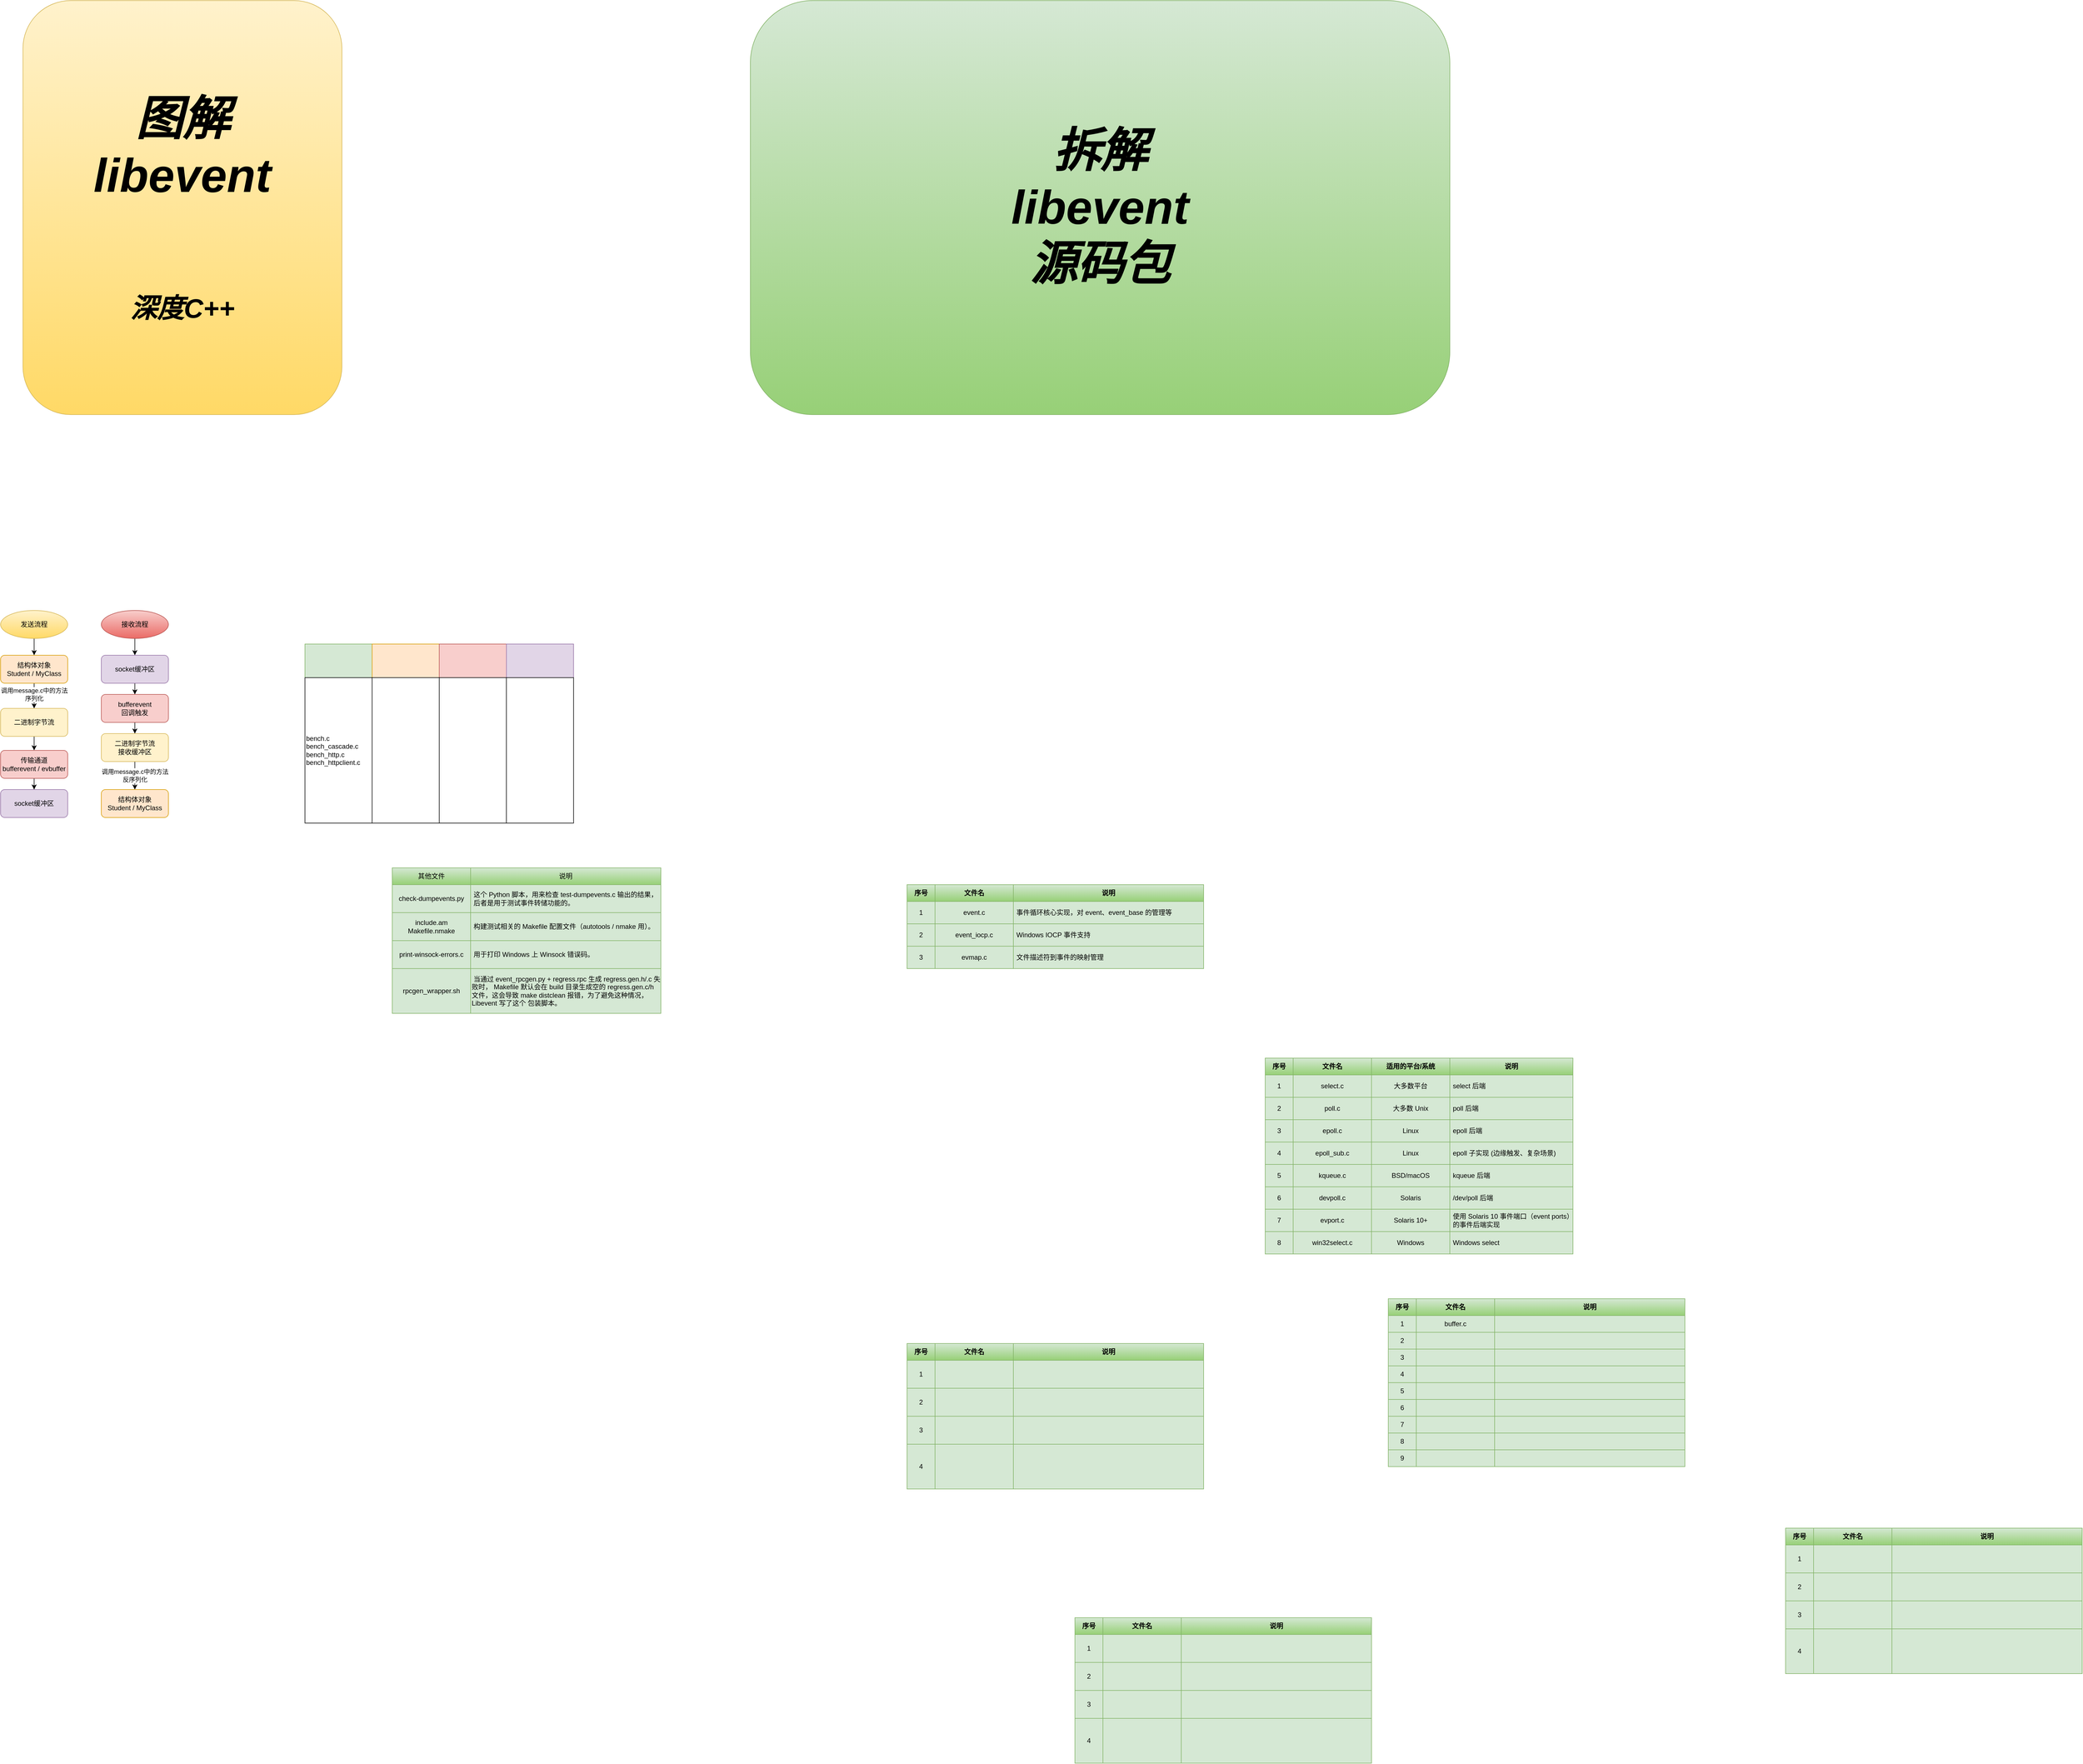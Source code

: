 <mxfile version="28.1.0">
  <diagram name="第 1 页" id="bHeD-zbfW_tD5q5CruoQ">
    <mxGraphModel dx="23" dy="1317" grid="1" gridSize="10" guides="1" tooltips="1" connect="1" arrows="1" fold="1" page="0" pageScale="1" pageWidth="827" pageHeight="1169" math="0" shadow="0">
      <root>
        <mxCell id="0" />
        <mxCell id="1" parent="0" />
        <mxCell id="lm4zTS06JlCJqqm8C1mE-1" value="" style="edgeStyle=orthogonalEdgeStyle;rounded=0;orthogonalLoop=1;jettySize=auto;html=1;entryX=0.5;entryY=0;entryDx=0;entryDy=0;" parent="1" source="lm4zTS06JlCJqqm8C1mE-3" target="lm4zTS06JlCJqqm8C1mE-5" edge="1">
          <mxGeometry relative="1" as="geometry" />
        </mxCell>
        <mxCell id="lm4zTS06JlCJqqm8C1mE-2" value="调用message.c中的方法&lt;div&gt;序列化&lt;/div&gt;" style="edgeLabel;html=1;align=center;verticalAlign=middle;resizable=0;points=[];" parent="lm4zTS06JlCJqqm8C1mE-1" vertex="1" connectable="0">
          <mxGeometry x="-0.242" relative="1" as="geometry">
            <mxPoint y="3" as="offset" />
          </mxGeometry>
        </mxCell>
        <mxCell id="lm4zTS06JlCJqqm8C1mE-3" value="结构体对象&lt;div&gt;Student / MyClass&lt;/div&gt;" style="rounded=1;whiteSpace=wrap;html=1;fillColor=#ffe6cc;strokeColor=#d79b00;" parent="1" vertex="1">
          <mxGeometry x="1110" y="410" width="120" height="50" as="geometry" />
        </mxCell>
        <mxCell id="lm4zTS06JlCJqqm8C1mE-4" value="" style="edgeStyle=orthogonalEdgeStyle;rounded=0;orthogonalLoop=1;jettySize=auto;html=1;entryX=0.5;entryY=0;entryDx=0;entryDy=0;" parent="1" source="lm4zTS06JlCJqqm8C1mE-5" target="lm4zTS06JlCJqqm8C1mE-7" edge="1">
          <mxGeometry relative="1" as="geometry" />
        </mxCell>
        <mxCell id="lm4zTS06JlCJqqm8C1mE-5" value="二进制字节流" style="rounded=1;whiteSpace=wrap;html=1;fillColor=#fff2cc;strokeColor=#d6b656;" parent="1" vertex="1">
          <mxGeometry x="1110" y="505" width="120" height="50" as="geometry" />
        </mxCell>
        <mxCell id="lm4zTS06JlCJqqm8C1mE-6" value="" style="edgeStyle=orthogonalEdgeStyle;rounded=0;orthogonalLoop=1;jettySize=auto;html=1;" parent="1" source="lm4zTS06JlCJqqm8C1mE-7" target="lm4zTS06JlCJqqm8C1mE-8" edge="1">
          <mxGeometry relative="1" as="geometry" />
        </mxCell>
        <mxCell id="lm4zTS06JlCJqqm8C1mE-7" value="传输通道&lt;div&gt;bufferevent / evbuffer&lt;/div&gt;" style="rounded=1;whiteSpace=wrap;html=1;fillColor=#f8cecc;strokeColor=#b85450;" parent="1" vertex="1">
          <mxGeometry x="1110" y="580" width="120" height="50" as="geometry" />
        </mxCell>
        <mxCell id="lm4zTS06JlCJqqm8C1mE-8" value="socket缓冲区" style="rounded=1;whiteSpace=wrap;html=1;fillColor=#e1d5e7;strokeColor=#9673a6;" parent="1" vertex="1">
          <mxGeometry x="1110" y="650" width="120" height="50" as="geometry" />
        </mxCell>
        <mxCell id="lm4zTS06JlCJqqm8C1mE-9" value="" style="edgeStyle=orthogonalEdgeStyle;rounded=0;orthogonalLoop=1;jettySize=auto;html=1;" parent="1" source="lm4zTS06JlCJqqm8C1mE-10" target="lm4zTS06JlCJqqm8C1mE-12" edge="1">
          <mxGeometry relative="1" as="geometry" />
        </mxCell>
        <mxCell id="lm4zTS06JlCJqqm8C1mE-10" value="socket缓冲区" style="rounded=1;whiteSpace=wrap;html=1;fillColor=#e1d5e7;strokeColor=#9673a6;" parent="1" vertex="1">
          <mxGeometry x="1290" y="410" width="120" height="50" as="geometry" />
        </mxCell>
        <mxCell id="lm4zTS06JlCJqqm8C1mE-11" value="" style="edgeStyle=orthogonalEdgeStyle;rounded=0;orthogonalLoop=1;jettySize=auto;html=1;" parent="1" source="lm4zTS06JlCJqqm8C1mE-12" target="lm4zTS06JlCJqqm8C1mE-14" edge="1">
          <mxGeometry relative="1" as="geometry" />
        </mxCell>
        <mxCell id="lm4zTS06JlCJqqm8C1mE-12" value="&lt;div&gt;bufferevent&lt;/div&gt;&lt;div&gt;回调触发&lt;/div&gt;" style="rounded=1;whiteSpace=wrap;html=1;fillColor=#f8cecc;strokeColor=#b85450;" parent="1" vertex="1">
          <mxGeometry x="1290" y="480" width="120" height="50" as="geometry" />
        </mxCell>
        <mxCell id="lm4zTS06JlCJqqm8C1mE-13" value="调用message.c中的方法&lt;div&gt;反&lt;span style=&quot;background-color: light-dark(#ffffff, var(--ge-dark-color, #121212)); color: light-dark(rgb(0, 0, 0), rgb(255, 255, 255));&quot;&gt;序列化&lt;/span&gt;&lt;/div&gt;" style="edgeStyle=orthogonalEdgeStyle;rounded=0;orthogonalLoop=1;jettySize=auto;html=1;exitX=0.5;exitY=1;exitDx=0;exitDy=0;entryX=0.5;entryY=0;entryDx=0;entryDy=0;" parent="1" source="lm4zTS06JlCJqqm8C1mE-14" target="lm4zTS06JlCJqqm8C1mE-15" edge="1">
          <mxGeometry relative="1" as="geometry">
            <mxPoint x="1350" y="649.0" as="sourcePoint" />
            <mxPoint x="1350" y="699" as="targetPoint" />
          </mxGeometry>
        </mxCell>
        <mxCell id="lm4zTS06JlCJqqm8C1mE-14" value="二进制字节流&lt;div&gt;接收缓冲区&lt;/div&gt;" style="rounded=1;whiteSpace=wrap;html=1;fillColor=#fff2cc;strokeColor=#d6b656;" parent="1" vertex="1">
          <mxGeometry x="1290" y="550" width="120" height="50" as="geometry" />
        </mxCell>
        <mxCell id="lm4zTS06JlCJqqm8C1mE-15" value="结构体对象&lt;div&gt;Student / MyClass&lt;/div&gt;" style="rounded=1;whiteSpace=wrap;html=1;fillColor=#ffe6cc;strokeColor=#d79b00;" parent="1" vertex="1">
          <mxGeometry x="1290" y="650" width="120" height="50" as="geometry" />
        </mxCell>
        <mxCell id="4ESzDmlQAR68TbJbTXDd-2" value="" style="rounded=0;whiteSpace=wrap;html=1;fillColor=#d5e8d4;strokeColor=#82b366;" parent="1" vertex="1">
          <mxGeometry x="1654" y="390" width="120" height="60" as="geometry" />
        </mxCell>
        <mxCell id="4ESzDmlQAR68TbJbTXDd-3" value="" style="rounded=0;whiteSpace=wrap;html=1;fillColor=#ffe6cc;strokeColor=#d79b00;" parent="1" vertex="1">
          <mxGeometry x="1774" y="390" width="120" height="60" as="geometry" />
        </mxCell>
        <mxCell id="4ESzDmlQAR68TbJbTXDd-4" value="" style="rounded=0;whiteSpace=wrap;html=1;fillColor=#f8cecc;strokeColor=#b85450;" parent="1" vertex="1">
          <mxGeometry x="1894" y="390" width="120" height="60" as="geometry" />
        </mxCell>
        <mxCell id="4ESzDmlQAR68TbJbTXDd-5" value="" style="rounded=0;whiteSpace=wrap;html=1;fillColor=#e1d5e7;strokeColor=#9673a6;" parent="1" vertex="1">
          <mxGeometry x="2014" y="390" width="120" height="60" as="geometry" />
        </mxCell>
        <mxCell id="4ESzDmlQAR68TbJbTXDd-6" value="&lt;div&gt;bench.c&lt;/div&gt;&lt;div&gt;bench_cascade.c&lt;/div&gt;&lt;div&gt;bench_http.c&lt;/div&gt;&lt;div&gt;bench_httpclient.c&lt;/div&gt;" style="rounded=0;whiteSpace=wrap;html=1;align=left;" parent="1" vertex="1">
          <mxGeometry x="1654" y="450" width="120" height="260" as="geometry" />
        </mxCell>
        <mxCell id="4ESzDmlQAR68TbJbTXDd-7" value="" style="rounded=0;whiteSpace=wrap;html=1;align=left;" parent="1" vertex="1">
          <mxGeometry x="1774" y="450" width="120" height="260" as="geometry" />
        </mxCell>
        <mxCell id="4ESzDmlQAR68TbJbTXDd-8" value="" style="rounded=0;whiteSpace=wrap;html=1;align=left;" parent="1" vertex="1">
          <mxGeometry x="1894" y="450" width="120" height="260" as="geometry" />
        </mxCell>
        <mxCell id="4ESzDmlQAR68TbJbTXDd-9" value="" style="rounded=0;whiteSpace=wrap;html=1;align=left;" parent="1" vertex="1">
          <mxGeometry x="2014" y="450" width="120" height="260" as="geometry" />
        </mxCell>
        <mxCell id="4ESzDmlQAR68TbJbTXDd-14" value="check-dumpevents.py" style="rounded=0;whiteSpace=wrap;html=1;fillColor=#d5e8d4;strokeColor=#82b366;" parent="1" vertex="1">
          <mxGeometry x="1810" y="820" width="140" height="50" as="geometry" />
        </mxCell>
        <mxCell id="4ESzDmlQAR68TbJbTXDd-16" value="&lt;div&gt;include.am&lt;/div&gt;&lt;div&gt;Makefile.nmake&lt;/div&gt;" style="rounded=0;whiteSpace=wrap;html=1;fillColor=#d5e8d4;strokeColor=#82b366;" parent="1" vertex="1">
          <mxGeometry x="1810" y="870" width="140" height="50" as="geometry" />
        </mxCell>
        <mxCell id="4ESzDmlQAR68TbJbTXDd-17" value="print-winsock-errors.c" style="rounded=0;whiteSpace=wrap;html=1;fillColor=#d5e8d4;strokeColor=#82b366;" parent="1" vertex="1">
          <mxGeometry x="1810" y="920" width="140" height="50" as="geometry" />
        </mxCell>
        <mxCell id="4ESzDmlQAR68TbJbTXDd-18" value="rpcgen_wrapper.sh" style="rounded=0;whiteSpace=wrap;html=1;fillColor=#d5e8d4;strokeColor=#82b366;" parent="1" vertex="1">
          <mxGeometry x="1810" y="970" width="140" height="80" as="geometry" />
        </mxCell>
        <mxCell id="4ESzDmlQAR68TbJbTXDd-19" value="&amp;nbsp;这个 Python 脚本，用来检查 test-dumpevents.c 输出的结果，&amp;nbsp; &amp;nbsp;后者是用于测试事件转储功能的。" style="rounded=0;whiteSpace=wrap;html=1;align=left;fillColor=#d5e8d4;strokeColor=#82b366;" parent="1" vertex="1">
          <mxGeometry x="1950" y="820" width="340" height="50" as="geometry" />
        </mxCell>
        <mxCell id="4ESzDmlQAR68TbJbTXDd-20" value="&amp;nbsp;构建测试相关的 Makefile 配置文件（autotools / nmake 用）。" style="rounded=0;whiteSpace=wrap;html=1;align=left;fillColor=#d5e8d4;strokeColor=#82b366;" parent="1" vertex="1">
          <mxGeometry x="1950" y="870" width="340" height="50" as="geometry" />
        </mxCell>
        <mxCell id="4ESzDmlQAR68TbJbTXDd-21" value="&amp;nbsp;用于打印 Windows 上 Winsock 错误码。" style="rounded=0;whiteSpace=wrap;html=1;align=left;fillColor=#d5e8d4;strokeColor=#82b366;" parent="1" vertex="1">
          <mxGeometry x="1950" y="920" width="340" height="50" as="geometry" />
        </mxCell>
        <mxCell id="4ESzDmlQAR68TbJbTXDd-22" value="&amp;nbsp;当通过 event_rpcgen.py +&amp;nbsp;regress.rpc 生成&amp;nbsp;regress.gen.h/.c 失败时， Makefile 默认会在 build 目录生成空的 regress.gen.c/h 文件，这会导致 make distclean 报错，为了避免这种情况，Libevent 写了这个 包装脚本。" style="rounded=0;whiteSpace=wrap;html=1;align=left;fillColor=#d5e8d4;strokeColor=#82b366;" parent="1" vertex="1">
          <mxGeometry x="1950" y="970" width="340" height="80" as="geometry" />
        </mxCell>
        <mxCell id="4ESzDmlQAR68TbJbTXDd-23" value="其他文件" style="rounded=0;whiteSpace=wrap;html=1;fillColor=#d5e8d4;strokeColor=#82b366;gradientColor=#97d077;" parent="1" vertex="1">
          <mxGeometry x="1810" y="790" width="140" height="30" as="geometry" />
        </mxCell>
        <mxCell id="4ESzDmlQAR68TbJbTXDd-24" value="说明" style="rounded=0;whiteSpace=wrap;html=1;fillColor=#d5e8d4;strokeColor=#82b366;align=center;gradientColor=#97d077;" parent="1" vertex="1">
          <mxGeometry x="1950" y="790" width="340" height="30" as="geometry" />
        </mxCell>
        <mxCell id="4ESzDmlQAR68TbJbTXDd-25" value="&lt;font style=&quot;font-size: 84px;&quot;&gt;&lt;b&gt;图解&lt;/b&gt;&lt;/font&gt;&lt;div&gt;&lt;font style=&quot;font-size: 84px;&quot;&gt;&lt;b&gt;libevent&lt;/b&gt;&lt;/font&gt;&lt;/div&gt;&lt;div&gt;&lt;font style=&quot;font-size: 84px;&quot;&gt;&lt;b&gt;&lt;br&gt;&lt;/b&gt;&lt;/font&gt;&lt;/div&gt;&lt;div&gt;&lt;b&gt;&lt;br&gt;&lt;/b&gt;&lt;/div&gt;&lt;div&gt;&lt;font&gt;&lt;b&gt;深度C++&lt;/b&gt;&lt;/font&gt;&lt;/div&gt;" style="rounded=1;whiteSpace=wrap;html=1;fillColor=#fff2cc;gradientColor=#ffd966;strokeColor=#d6b656;fontSize=48;fontStyle=2" parent="1" vertex="1">
          <mxGeometry x="1150" y="-760" width="570" height="740" as="geometry" />
        </mxCell>
        <mxCell id="4ESzDmlQAR68TbJbTXDd-26" value="&lt;span style=&quot;font-size: 84px;&quot;&gt;&lt;b&gt;拆解&lt;/b&gt;&lt;/span&gt;&lt;br&gt;&lt;div&gt;&lt;font style=&quot;font-size: 84px;&quot;&gt;&lt;b&gt;libevent&lt;/b&gt;&lt;/font&gt;&lt;/div&gt;&lt;div&gt;&lt;font style=&quot;font-size: 84px;&quot;&gt;&lt;b&gt;源码包&lt;/b&gt;&lt;/font&gt;&lt;/div&gt;" style="rounded=1;whiteSpace=wrap;html=1;fillColor=#d5e8d4;gradientColor=#97d077;strokeColor=#82b366;fontSize=48;fontStyle=2" parent="1" vertex="1">
          <mxGeometry x="2450" y="-760" width="1250" height="740" as="geometry" />
        </mxCell>
        <mxCell id="4ESzDmlQAR68TbJbTXDd-28" value="" style="edgeStyle=orthogonalEdgeStyle;rounded=0;orthogonalLoop=1;jettySize=auto;html=1;" parent="1" source="4ESzDmlQAR68TbJbTXDd-27" target="lm4zTS06JlCJqqm8C1mE-3" edge="1">
          <mxGeometry relative="1" as="geometry" />
        </mxCell>
        <mxCell id="4ESzDmlQAR68TbJbTXDd-27" value="发送流程" style="ellipse;whiteSpace=wrap;html=1;fillColor=#fff2cc;gradientColor=#ffd966;strokeColor=#d6b656;" parent="1" vertex="1">
          <mxGeometry x="1110" y="330" width="120" height="50" as="geometry" />
        </mxCell>
        <mxCell id="4ESzDmlQAR68TbJbTXDd-30" value="" style="edgeStyle=orthogonalEdgeStyle;rounded=0;orthogonalLoop=1;jettySize=auto;html=1;" parent="1" source="4ESzDmlQAR68TbJbTXDd-29" target="lm4zTS06JlCJqqm8C1mE-10" edge="1">
          <mxGeometry relative="1" as="geometry" />
        </mxCell>
        <mxCell id="4ESzDmlQAR68TbJbTXDd-29" value="接收流程" style="ellipse;whiteSpace=wrap;html=1;fillColor=#f8cecc;gradientColor=#ea6b66;strokeColor=#b85450;" parent="1" vertex="1">
          <mxGeometry x="1290" y="330" width="120" height="50" as="geometry" />
        </mxCell>
        <mxCell id="m3YWzzSOtX_iTLKpykOy-1" value="event.c" style="rounded=0;whiteSpace=wrap;html=1;fillColor=#d5e8d4;strokeColor=#82b366;" vertex="1" parent="1">
          <mxGeometry x="2780" y="850" width="140" height="40" as="geometry" />
        </mxCell>
        <mxCell id="m3YWzzSOtX_iTLKpykOy-2" value="event_iocp.c" style="rounded=0;whiteSpace=wrap;html=1;fillColor=#d5e8d4;strokeColor=#82b366;" vertex="1" parent="1">
          <mxGeometry x="2780" y="890" width="140" height="40" as="geometry" />
        </mxCell>
        <mxCell id="m3YWzzSOtX_iTLKpykOy-3" value="evmap.c" style="rounded=0;whiteSpace=wrap;html=1;fillColor=#d5e8d4;strokeColor=#82b366;" vertex="1" parent="1">
          <mxGeometry x="2780" y="930" width="140" height="40" as="geometry" />
        </mxCell>
        <mxCell id="m3YWzzSOtX_iTLKpykOy-5" value="&amp;nbsp;事件循环核心实现，对 event、event_base 的管理等" style="rounded=0;whiteSpace=wrap;html=1;align=left;fillColor=#d5e8d4;strokeColor=#82b366;" vertex="1" parent="1">
          <mxGeometry x="2920" y="850" width="340" height="40" as="geometry" />
        </mxCell>
        <mxCell id="m3YWzzSOtX_iTLKpykOy-6" value="&amp;nbsp;Windows IOCP 事件支持" style="rounded=0;whiteSpace=wrap;html=1;align=left;fillColor=#d5e8d4;strokeColor=#82b366;" vertex="1" parent="1">
          <mxGeometry x="2920" y="890" width="340" height="40" as="geometry" />
        </mxCell>
        <mxCell id="m3YWzzSOtX_iTLKpykOy-7" value="&amp;nbsp;文件描述符到事件的映射管理" style="rounded=0;whiteSpace=wrap;html=1;align=left;fillColor=#d5e8d4;strokeColor=#82b366;" vertex="1" parent="1">
          <mxGeometry x="2920" y="930" width="340" height="40" as="geometry" />
        </mxCell>
        <mxCell id="m3YWzzSOtX_iTLKpykOy-9" value="文件名" style="rounded=0;whiteSpace=wrap;html=1;fillColor=#d5e8d4;strokeColor=#82b366;gradientColor=#97d077;fontStyle=1" vertex="1" parent="1">
          <mxGeometry x="2780" y="820" width="140" height="30" as="geometry" />
        </mxCell>
        <mxCell id="m3YWzzSOtX_iTLKpykOy-10" value="说明" style="rounded=0;whiteSpace=wrap;html=1;fillColor=#d5e8d4;strokeColor=#82b366;align=center;gradientColor=#97d077;fontStyle=1" vertex="1" parent="1">
          <mxGeometry x="2920" y="820" width="340" height="30" as="geometry" />
        </mxCell>
        <mxCell id="m3YWzzSOtX_iTLKpykOy-11" value="1" style="rounded=0;whiteSpace=wrap;html=1;fillColor=#d5e8d4;strokeColor=#82b366;" vertex="1" parent="1">
          <mxGeometry x="2730" y="850" width="50" height="40" as="geometry" />
        </mxCell>
        <mxCell id="m3YWzzSOtX_iTLKpykOy-12" value="2" style="rounded=0;whiteSpace=wrap;html=1;fillColor=#d5e8d4;strokeColor=#82b366;" vertex="1" parent="1">
          <mxGeometry x="2730" y="890" width="50" height="40" as="geometry" />
        </mxCell>
        <mxCell id="m3YWzzSOtX_iTLKpykOy-13" value="3" style="rounded=0;whiteSpace=wrap;html=1;fillColor=#d5e8d4;strokeColor=#82b366;" vertex="1" parent="1">
          <mxGeometry x="2730" y="930" width="50" height="40" as="geometry" />
        </mxCell>
        <mxCell id="m3YWzzSOtX_iTLKpykOy-15" value="序号" style="rounded=0;whiteSpace=wrap;html=1;fillColor=#d5e8d4;strokeColor=#82b366;gradientColor=#97d077;fontStyle=1" vertex="1" parent="1">
          <mxGeometry x="2730" y="820" width="50" height="30" as="geometry" />
        </mxCell>
        <mxCell id="m3YWzzSOtX_iTLKpykOy-16" value="select.c" style="rounded=0;whiteSpace=wrap;html=1;fillColor=#d5e8d4;strokeColor=#82b366;" vertex="1" parent="1">
          <mxGeometry x="3420" y="1160" width="140" height="40" as="geometry" />
        </mxCell>
        <mxCell id="m3YWzzSOtX_iTLKpykOy-20" value="&amp;nbsp;select 后端" style="rounded=0;whiteSpace=wrap;html=1;align=left;fillColor=#d5e8d4;strokeColor=#82b366;" vertex="1" parent="1">
          <mxGeometry x="3700" y="1160" width="220" height="40" as="geometry" />
        </mxCell>
        <mxCell id="m3YWzzSOtX_iTLKpykOy-24" value="文件名" style="rounded=0;whiteSpace=wrap;html=1;fillColor=#d5e8d4;strokeColor=#82b366;gradientColor=#97d077;fontStyle=1" vertex="1" parent="1">
          <mxGeometry x="3420" y="1130" width="140" height="30" as="geometry" />
        </mxCell>
        <mxCell id="m3YWzzSOtX_iTLKpykOy-25" value="说明" style="rounded=0;whiteSpace=wrap;html=1;fillColor=#d5e8d4;strokeColor=#82b366;align=center;gradientColor=#97d077;fontStyle=1" vertex="1" parent="1">
          <mxGeometry x="3700" y="1130" width="220" height="30" as="geometry" />
        </mxCell>
        <mxCell id="m3YWzzSOtX_iTLKpykOy-26" value="1" style="rounded=0;whiteSpace=wrap;html=1;fillColor=#d5e8d4;strokeColor=#82b366;" vertex="1" parent="1">
          <mxGeometry x="3370" y="1160" width="50" height="40" as="geometry" />
        </mxCell>
        <mxCell id="m3YWzzSOtX_iTLKpykOy-30" value="序号" style="rounded=0;whiteSpace=wrap;html=1;fillColor=#d5e8d4;strokeColor=#82b366;gradientColor=#97d077;fontStyle=1" vertex="1" parent="1">
          <mxGeometry x="3370" y="1130" width="50" height="30" as="geometry" />
        </mxCell>
        <mxCell id="m3YWzzSOtX_iTLKpykOy-31" value="buffer.c" style="rounded=0;whiteSpace=wrap;html=1;fillColor=#d5e8d4;strokeColor=#82b366;" vertex="1" parent="1">
          <mxGeometry x="3640" y="1590" width="140" height="30" as="geometry" />
        </mxCell>
        <mxCell id="m3YWzzSOtX_iTLKpykOy-32" value="" style="rounded=0;whiteSpace=wrap;html=1;fillColor=#d5e8d4;strokeColor=#82b366;" vertex="1" parent="1">
          <mxGeometry x="3640" y="1620" width="140" height="30" as="geometry" />
        </mxCell>
        <mxCell id="m3YWzzSOtX_iTLKpykOy-33" value="" style="rounded=0;whiteSpace=wrap;html=1;fillColor=#d5e8d4;strokeColor=#82b366;" vertex="1" parent="1">
          <mxGeometry x="3640" y="1650" width="140" height="30" as="geometry" />
        </mxCell>
        <mxCell id="m3YWzzSOtX_iTLKpykOy-34" value="" style="rounded=0;whiteSpace=wrap;html=1;fillColor=#d5e8d4;strokeColor=#82b366;" vertex="1" parent="1">
          <mxGeometry x="3640" y="1680" width="140" height="30" as="geometry" />
        </mxCell>
        <mxCell id="m3YWzzSOtX_iTLKpykOy-35" value="" style="rounded=0;whiteSpace=wrap;html=1;align=left;fillColor=#d5e8d4;strokeColor=#82b366;" vertex="1" parent="1">
          <mxGeometry x="3780" y="1590" width="340" height="30" as="geometry" />
        </mxCell>
        <mxCell id="m3YWzzSOtX_iTLKpykOy-36" value="" style="rounded=0;whiteSpace=wrap;html=1;align=left;fillColor=#d5e8d4;strokeColor=#82b366;" vertex="1" parent="1">
          <mxGeometry x="3780" y="1620" width="340" height="30" as="geometry" />
        </mxCell>
        <mxCell id="m3YWzzSOtX_iTLKpykOy-37" value="" style="rounded=0;whiteSpace=wrap;html=1;align=left;fillColor=#d5e8d4;strokeColor=#82b366;" vertex="1" parent="1">
          <mxGeometry x="3780" y="1650" width="340" height="30" as="geometry" />
        </mxCell>
        <mxCell id="m3YWzzSOtX_iTLKpykOy-38" value="" style="rounded=0;whiteSpace=wrap;html=1;align=left;fillColor=#d5e8d4;strokeColor=#82b366;" vertex="1" parent="1">
          <mxGeometry x="3780" y="1680" width="340" height="30" as="geometry" />
        </mxCell>
        <mxCell id="m3YWzzSOtX_iTLKpykOy-39" value="文件名" style="rounded=0;whiteSpace=wrap;html=1;fillColor=#d5e8d4;strokeColor=#82b366;gradientColor=#97d077;fontStyle=1" vertex="1" parent="1">
          <mxGeometry x="3640" y="1560" width="140" height="30" as="geometry" />
        </mxCell>
        <mxCell id="m3YWzzSOtX_iTLKpykOy-40" value="说明" style="rounded=0;whiteSpace=wrap;html=1;fillColor=#d5e8d4;strokeColor=#82b366;align=center;gradientColor=#97d077;fontStyle=1" vertex="1" parent="1">
          <mxGeometry x="3780" y="1560" width="340" height="30" as="geometry" />
        </mxCell>
        <mxCell id="m3YWzzSOtX_iTLKpykOy-41" value="1" style="rounded=0;whiteSpace=wrap;html=1;fillColor=#d5e8d4;strokeColor=#82b366;" vertex="1" parent="1">
          <mxGeometry x="3590" y="1590" width="50" height="30" as="geometry" />
        </mxCell>
        <mxCell id="m3YWzzSOtX_iTLKpykOy-42" value="2" style="rounded=0;whiteSpace=wrap;html=1;fillColor=#d5e8d4;strokeColor=#82b366;" vertex="1" parent="1">
          <mxGeometry x="3590" y="1620" width="50" height="30" as="geometry" />
        </mxCell>
        <mxCell id="m3YWzzSOtX_iTLKpykOy-43" value="3" style="rounded=0;whiteSpace=wrap;html=1;fillColor=#d5e8d4;strokeColor=#82b366;" vertex="1" parent="1">
          <mxGeometry x="3590" y="1650" width="50" height="30" as="geometry" />
        </mxCell>
        <mxCell id="m3YWzzSOtX_iTLKpykOy-44" value="4" style="rounded=0;whiteSpace=wrap;html=1;fillColor=#d5e8d4;strokeColor=#82b366;" vertex="1" parent="1">
          <mxGeometry x="3590" y="1680" width="50" height="30" as="geometry" />
        </mxCell>
        <mxCell id="m3YWzzSOtX_iTLKpykOy-45" value="序号" style="rounded=0;whiteSpace=wrap;html=1;fillColor=#d5e8d4;strokeColor=#82b366;gradientColor=#97d077;fontStyle=1" vertex="1" parent="1">
          <mxGeometry x="3590" y="1560" width="50" height="30" as="geometry" />
        </mxCell>
        <mxCell id="m3YWzzSOtX_iTLKpykOy-61" value="" style="rounded=0;whiteSpace=wrap;html=1;fillColor=#d5e8d4;strokeColor=#82b366;" vertex="1" parent="1">
          <mxGeometry x="4350" y="2000" width="140" height="50" as="geometry" />
        </mxCell>
        <mxCell id="m3YWzzSOtX_iTLKpykOy-62" value="" style="rounded=0;whiteSpace=wrap;html=1;fillColor=#d5e8d4;strokeColor=#82b366;" vertex="1" parent="1">
          <mxGeometry x="4350" y="2050" width="140" height="50" as="geometry" />
        </mxCell>
        <mxCell id="m3YWzzSOtX_iTLKpykOy-63" value="" style="rounded=0;whiteSpace=wrap;html=1;fillColor=#d5e8d4;strokeColor=#82b366;" vertex="1" parent="1">
          <mxGeometry x="4350" y="2100" width="140" height="50" as="geometry" />
        </mxCell>
        <mxCell id="m3YWzzSOtX_iTLKpykOy-64" value="" style="rounded=0;whiteSpace=wrap;html=1;fillColor=#d5e8d4;strokeColor=#82b366;" vertex="1" parent="1">
          <mxGeometry x="4350" y="2150" width="140" height="80" as="geometry" />
        </mxCell>
        <mxCell id="m3YWzzSOtX_iTLKpykOy-65" value="" style="rounded=0;whiteSpace=wrap;html=1;align=left;fillColor=#d5e8d4;strokeColor=#82b366;" vertex="1" parent="1">
          <mxGeometry x="4490" y="2000" width="340" height="50" as="geometry" />
        </mxCell>
        <mxCell id="m3YWzzSOtX_iTLKpykOy-66" value="" style="rounded=0;whiteSpace=wrap;html=1;align=left;fillColor=#d5e8d4;strokeColor=#82b366;" vertex="1" parent="1">
          <mxGeometry x="4490" y="2050" width="340" height="50" as="geometry" />
        </mxCell>
        <mxCell id="m3YWzzSOtX_iTLKpykOy-67" value="" style="rounded=0;whiteSpace=wrap;html=1;align=left;fillColor=#d5e8d4;strokeColor=#82b366;" vertex="1" parent="1">
          <mxGeometry x="4490" y="2100" width="340" height="50" as="geometry" />
        </mxCell>
        <mxCell id="m3YWzzSOtX_iTLKpykOy-68" value="" style="rounded=0;whiteSpace=wrap;html=1;align=left;fillColor=#d5e8d4;strokeColor=#82b366;" vertex="1" parent="1">
          <mxGeometry x="4490" y="2150" width="340" height="80" as="geometry" />
        </mxCell>
        <mxCell id="m3YWzzSOtX_iTLKpykOy-69" value="文件名" style="rounded=0;whiteSpace=wrap;html=1;fillColor=#d5e8d4;strokeColor=#82b366;gradientColor=#97d077;fontStyle=1" vertex="1" parent="1">
          <mxGeometry x="4350" y="1970" width="140" height="30" as="geometry" />
        </mxCell>
        <mxCell id="m3YWzzSOtX_iTLKpykOy-70" value="说明" style="rounded=0;whiteSpace=wrap;html=1;fillColor=#d5e8d4;strokeColor=#82b366;align=center;gradientColor=#97d077;fontStyle=1" vertex="1" parent="1">
          <mxGeometry x="4490" y="1970" width="340" height="30" as="geometry" />
        </mxCell>
        <mxCell id="m3YWzzSOtX_iTLKpykOy-71" value="1" style="rounded=0;whiteSpace=wrap;html=1;fillColor=#d5e8d4;strokeColor=#82b366;" vertex="1" parent="1">
          <mxGeometry x="4300" y="2000" width="50" height="50" as="geometry" />
        </mxCell>
        <mxCell id="m3YWzzSOtX_iTLKpykOy-72" value="2" style="rounded=0;whiteSpace=wrap;html=1;fillColor=#d5e8d4;strokeColor=#82b366;" vertex="1" parent="1">
          <mxGeometry x="4300" y="2050" width="50" height="50" as="geometry" />
        </mxCell>
        <mxCell id="m3YWzzSOtX_iTLKpykOy-73" value="3" style="rounded=0;whiteSpace=wrap;html=1;fillColor=#d5e8d4;strokeColor=#82b366;" vertex="1" parent="1">
          <mxGeometry x="4300" y="2100" width="50" height="50" as="geometry" />
        </mxCell>
        <mxCell id="m3YWzzSOtX_iTLKpykOy-74" value="4" style="rounded=0;whiteSpace=wrap;html=1;fillColor=#d5e8d4;strokeColor=#82b366;" vertex="1" parent="1">
          <mxGeometry x="4300" y="2150" width="50" height="80" as="geometry" />
        </mxCell>
        <mxCell id="m3YWzzSOtX_iTLKpykOy-75" value="序号" style="rounded=0;whiteSpace=wrap;html=1;fillColor=#d5e8d4;strokeColor=#82b366;gradientColor=#97d077;fontStyle=1" vertex="1" parent="1">
          <mxGeometry x="4300" y="1970" width="50" height="30" as="geometry" />
        </mxCell>
        <mxCell id="m3YWzzSOtX_iTLKpykOy-76" value="" style="rounded=0;whiteSpace=wrap;html=1;fillColor=#d5e8d4;strokeColor=#82b366;" vertex="1" parent="1">
          <mxGeometry x="3080" y="2160" width="140" height="50" as="geometry" />
        </mxCell>
        <mxCell id="m3YWzzSOtX_iTLKpykOy-77" value="" style="rounded=0;whiteSpace=wrap;html=1;fillColor=#d5e8d4;strokeColor=#82b366;" vertex="1" parent="1">
          <mxGeometry x="3080" y="2210" width="140" height="50" as="geometry" />
        </mxCell>
        <mxCell id="m3YWzzSOtX_iTLKpykOy-78" value="" style="rounded=0;whiteSpace=wrap;html=1;fillColor=#d5e8d4;strokeColor=#82b366;" vertex="1" parent="1">
          <mxGeometry x="3080" y="2260" width="140" height="50" as="geometry" />
        </mxCell>
        <mxCell id="m3YWzzSOtX_iTLKpykOy-79" value="" style="rounded=0;whiteSpace=wrap;html=1;fillColor=#d5e8d4;strokeColor=#82b366;" vertex="1" parent="1">
          <mxGeometry x="3080" y="2310" width="140" height="80" as="geometry" />
        </mxCell>
        <mxCell id="m3YWzzSOtX_iTLKpykOy-80" value="" style="rounded=0;whiteSpace=wrap;html=1;align=left;fillColor=#d5e8d4;strokeColor=#82b366;" vertex="1" parent="1">
          <mxGeometry x="3220" y="2160" width="340" height="50" as="geometry" />
        </mxCell>
        <mxCell id="m3YWzzSOtX_iTLKpykOy-81" value="" style="rounded=0;whiteSpace=wrap;html=1;align=left;fillColor=#d5e8d4;strokeColor=#82b366;" vertex="1" parent="1">
          <mxGeometry x="3220" y="2210" width="340" height="50" as="geometry" />
        </mxCell>
        <mxCell id="m3YWzzSOtX_iTLKpykOy-82" value="" style="rounded=0;whiteSpace=wrap;html=1;align=left;fillColor=#d5e8d4;strokeColor=#82b366;" vertex="1" parent="1">
          <mxGeometry x="3220" y="2260" width="340" height="50" as="geometry" />
        </mxCell>
        <mxCell id="m3YWzzSOtX_iTLKpykOy-83" value="" style="rounded=0;whiteSpace=wrap;html=1;align=left;fillColor=#d5e8d4;strokeColor=#82b366;" vertex="1" parent="1">
          <mxGeometry x="3220" y="2310" width="340" height="80" as="geometry" />
        </mxCell>
        <mxCell id="m3YWzzSOtX_iTLKpykOy-84" value="文件名" style="rounded=0;whiteSpace=wrap;html=1;fillColor=#d5e8d4;strokeColor=#82b366;gradientColor=#97d077;fontStyle=1" vertex="1" parent="1">
          <mxGeometry x="3080" y="2130" width="140" height="30" as="geometry" />
        </mxCell>
        <mxCell id="m3YWzzSOtX_iTLKpykOy-85" value="说明" style="rounded=0;whiteSpace=wrap;html=1;fillColor=#d5e8d4;strokeColor=#82b366;align=center;gradientColor=#97d077;fontStyle=1" vertex="1" parent="1">
          <mxGeometry x="3220" y="2130" width="340" height="30" as="geometry" />
        </mxCell>
        <mxCell id="m3YWzzSOtX_iTLKpykOy-86" value="1" style="rounded=0;whiteSpace=wrap;html=1;fillColor=#d5e8d4;strokeColor=#82b366;" vertex="1" parent="1">
          <mxGeometry x="3030" y="2160" width="50" height="50" as="geometry" />
        </mxCell>
        <mxCell id="m3YWzzSOtX_iTLKpykOy-87" value="2" style="rounded=0;whiteSpace=wrap;html=1;fillColor=#d5e8d4;strokeColor=#82b366;" vertex="1" parent="1">
          <mxGeometry x="3030" y="2210" width="50" height="50" as="geometry" />
        </mxCell>
        <mxCell id="m3YWzzSOtX_iTLKpykOy-88" value="3" style="rounded=0;whiteSpace=wrap;html=1;fillColor=#d5e8d4;strokeColor=#82b366;" vertex="1" parent="1">
          <mxGeometry x="3030" y="2260" width="50" height="50" as="geometry" />
        </mxCell>
        <mxCell id="m3YWzzSOtX_iTLKpykOy-89" value="4" style="rounded=0;whiteSpace=wrap;html=1;fillColor=#d5e8d4;strokeColor=#82b366;" vertex="1" parent="1">
          <mxGeometry x="3030" y="2310" width="50" height="80" as="geometry" />
        </mxCell>
        <mxCell id="m3YWzzSOtX_iTLKpykOy-90" value="序号" style="rounded=0;whiteSpace=wrap;html=1;fillColor=#d5e8d4;strokeColor=#82b366;gradientColor=#97d077;fontStyle=1" vertex="1" parent="1">
          <mxGeometry x="3030" y="2130" width="50" height="30" as="geometry" />
        </mxCell>
        <mxCell id="m3YWzzSOtX_iTLKpykOy-91" value="" style="rounded=0;whiteSpace=wrap;html=1;fillColor=#d5e8d4;strokeColor=#82b366;" vertex="1" parent="1">
          <mxGeometry x="2780" y="1670" width="140" height="50" as="geometry" />
        </mxCell>
        <mxCell id="m3YWzzSOtX_iTLKpykOy-92" value="" style="rounded=0;whiteSpace=wrap;html=1;fillColor=#d5e8d4;strokeColor=#82b366;" vertex="1" parent="1">
          <mxGeometry x="2780" y="1720" width="140" height="50" as="geometry" />
        </mxCell>
        <mxCell id="m3YWzzSOtX_iTLKpykOy-93" value="" style="rounded=0;whiteSpace=wrap;html=1;fillColor=#d5e8d4;strokeColor=#82b366;" vertex="1" parent="1">
          <mxGeometry x="2780" y="1770" width="140" height="50" as="geometry" />
        </mxCell>
        <mxCell id="m3YWzzSOtX_iTLKpykOy-94" value="" style="rounded=0;whiteSpace=wrap;html=1;fillColor=#d5e8d4;strokeColor=#82b366;" vertex="1" parent="1">
          <mxGeometry x="2780" y="1820" width="140" height="80" as="geometry" />
        </mxCell>
        <mxCell id="m3YWzzSOtX_iTLKpykOy-95" value="" style="rounded=0;whiteSpace=wrap;html=1;align=left;fillColor=#d5e8d4;strokeColor=#82b366;" vertex="1" parent="1">
          <mxGeometry x="2920" y="1670" width="340" height="50" as="geometry" />
        </mxCell>
        <mxCell id="m3YWzzSOtX_iTLKpykOy-96" value="" style="rounded=0;whiteSpace=wrap;html=1;align=left;fillColor=#d5e8d4;strokeColor=#82b366;" vertex="1" parent="1">
          <mxGeometry x="2920" y="1720" width="340" height="50" as="geometry" />
        </mxCell>
        <mxCell id="m3YWzzSOtX_iTLKpykOy-97" value="" style="rounded=0;whiteSpace=wrap;html=1;align=left;fillColor=#d5e8d4;strokeColor=#82b366;" vertex="1" parent="1">
          <mxGeometry x="2920" y="1770" width="340" height="50" as="geometry" />
        </mxCell>
        <mxCell id="m3YWzzSOtX_iTLKpykOy-98" value="" style="rounded=0;whiteSpace=wrap;html=1;align=left;fillColor=#d5e8d4;strokeColor=#82b366;" vertex="1" parent="1">
          <mxGeometry x="2920" y="1820" width="340" height="80" as="geometry" />
        </mxCell>
        <mxCell id="m3YWzzSOtX_iTLKpykOy-99" value="文件名" style="rounded=0;whiteSpace=wrap;html=1;fillColor=#d5e8d4;strokeColor=#82b366;gradientColor=#97d077;fontStyle=1" vertex="1" parent="1">
          <mxGeometry x="2780" y="1640" width="140" height="30" as="geometry" />
        </mxCell>
        <mxCell id="m3YWzzSOtX_iTLKpykOy-100" value="说明" style="rounded=0;whiteSpace=wrap;html=1;fillColor=#d5e8d4;strokeColor=#82b366;align=center;gradientColor=#97d077;fontStyle=1" vertex="1" parent="1">
          <mxGeometry x="2920" y="1640" width="340" height="30" as="geometry" />
        </mxCell>
        <mxCell id="m3YWzzSOtX_iTLKpykOy-101" value="1" style="rounded=0;whiteSpace=wrap;html=1;fillColor=#d5e8d4;strokeColor=#82b366;" vertex="1" parent="1">
          <mxGeometry x="2730" y="1670" width="50" height="50" as="geometry" />
        </mxCell>
        <mxCell id="m3YWzzSOtX_iTLKpykOy-102" value="2" style="rounded=0;whiteSpace=wrap;html=1;fillColor=#d5e8d4;strokeColor=#82b366;" vertex="1" parent="1">
          <mxGeometry x="2730" y="1720" width="50" height="50" as="geometry" />
        </mxCell>
        <mxCell id="m3YWzzSOtX_iTLKpykOy-103" value="3" style="rounded=0;whiteSpace=wrap;html=1;fillColor=#d5e8d4;strokeColor=#82b366;" vertex="1" parent="1">
          <mxGeometry x="2730" y="1770" width="50" height="50" as="geometry" />
        </mxCell>
        <mxCell id="m3YWzzSOtX_iTLKpykOy-104" value="4" style="rounded=0;whiteSpace=wrap;html=1;fillColor=#d5e8d4;strokeColor=#82b366;" vertex="1" parent="1">
          <mxGeometry x="2730" y="1820" width="50" height="80" as="geometry" />
        </mxCell>
        <mxCell id="m3YWzzSOtX_iTLKpykOy-105" value="序号" style="rounded=0;whiteSpace=wrap;html=1;fillColor=#d5e8d4;strokeColor=#82b366;gradientColor=#97d077;fontStyle=1" vertex="1" parent="1">
          <mxGeometry x="2730" y="1640" width="50" height="30" as="geometry" />
        </mxCell>
        <mxCell id="m3YWzzSOtX_iTLKpykOy-106" value="大多数平台" style="rounded=0;whiteSpace=wrap;html=1;fillColor=#d5e8d4;strokeColor=#82b366;" vertex="1" parent="1">
          <mxGeometry x="3560" y="1160" width="140" height="40" as="geometry" />
        </mxCell>
        <mxCell id="m3YWzzSOtX_iTLKpykOy-110" value="适用的平台/系统" style="rounded=0;whiteSpace=wrap;html=1;fillColor=#d5e8d4;strokeColor=#82b366;gradientColor=#97d077;fontStyle=1" vertex="1" parent="1">
          <mxGeometry x="3560" y="1130" width="140" height="30" as="geometry" />
        </mxCell>
        <mxCell id="m3YWzzSOtX_iTLKpykOy-111" value="poll.c" style="rounded=0;whiteSpace=wrap;html=1;fillColor=#d5e8d4;strokeColor=#82b366;" vertex="1" parent="1">
          <mxGeometry x="3420" y="1200" width="140" height="40" as="geometry" />
        </mxCell>
        <mxCell id="m3YWzzSOtX_iTLKpykOy-112" value="&amp;nbsp;poll 后端" style="rounded=0;whiteSpace=wrap;html=1;align=left;fillColor=#d5e8d4;strokeColor=#82b366;" vertex="1" parent="1">
          <mxGeometry x="3700" y="1200" width="220" height="40" as="geometry" />
        </mxCell>
        <mxCell id="m3YWzzSOtX_iTLKpykOy-113" value="2" style="rounded=0;whiteSpace=wrap;html=1;fillColor=#d5e8d4;strokeColor=#82b366;" vertex="1" parent="1">
          <mxGeometry x="3370" y="1200" width="50" height="40" as="geometry" />
        </mxCell>
        <mxCell id="m3YWzzSOtX_iTLKpykOy-114" value="大多数 Unix" style="rounded=0;whiteSpace=wrap;html=1;fillColor=#d5e8d4;strokeColor=#82b366;" vertex="1" parent="1">
          <mxGeometry x="3560" y="1200" width="140" height="40" as="geometry" />
        </mxCell>
        <mxCell id="m3YWzzSOtX_iTLKpykOy-115" value="epoll.c" style="rounded=0;whiteSpace=wrap;html=1;fillColor=#d5e8d4;strokeColor=#82b366;" vertex="1" parent="1">
          <mxGeometry x="3420" y="1240" width="140" height="40" as="geometry" />
        </mxCell>
        <mxCell id="m3YWzzSOtX_iTLKpykOy-116" value="&amp;nbsp;epoll 后端" style="rounded=0;whiteSpace=wrap;html=1;align=left;fillColor=#d5e8d4;strokeColor=#82b366;" vertex="1" parent="1">
          <mxGeometry x="3700" y="1240" width="220" height="40" as="geometry" />
        </mxCell>
        <mxCell id="m3YWzzSOtX_iTLKpykOy-117" value="3" style="rounded=0;whiteSpace=wrap;html=1;fillColor=#d5e8d4;strokeColor=#82b366;" vertex="1" parent="1">
          <mxGeometry x="3370" y="1240" width="50" height="40" as="geometry" />
        </mxCell>
        <mxCell id="m3YWzzSOtX_iTLKpykOy-118" value="Linux" style="rounded=0;whiteSpace=wrap;html=1;fillColor=#d5e8d4;strokeColor=#82b366;" vertex="1" parent="1">
          <mxGeometry x="3560" y="1240" width="140" height="40" as="geometry" />
        </mxCell>
        <mxCell id="m3YWzzSOtX_iTLKpykOy-123" value="epoll_sub.c" style="rounded=0;whiteSpace=wrap;html=1;fillColor=#d5e8d4;strokeColor=#82b366;" vertex="1" parent="1">
          <mxGeometry x="3420" y="1280" width="140" height="40" as="geometry" />
        </mxCell>
        <mxCell id="m3YWzzSOtX_iTLKpykOy-124" value="&amp;nbsp;epoll 子实现 (边缘触发、复杂场景)" style="rounded=0;whiteSpace=wrap;html=1;align=left;fillColor=#d5e8d4;strokeColor=#82b366;" vertex="1" parent="1">
          <mxGeometry x="3700" y="1280" width="220" height="40" as="geometry" />
        </mxCell>
        <mxCell id="m3YWzzSOtX_iTLKpykOy-125" value="4" style="rounded=0;whiteSpace=wrap;html=1;fillColor=#d5e8d4;strokeColor=#82b366;" vertex="1" parent="1">
          <mxGeometry x="3370" y="1280" width="50" height="40" as="geometry" />
        </mxCell>
        <mxCell id="m3YWzzSOtX_iTLKpykOy-126" value="Linux" style="rounded=0;whiteSpace=wrap;html=1;fillColor=#d5e8d4;strokeColor=#82b366;" vertex="1" parent="1">
          <mxGeometry x="3560" y="1280" width="140" height="40" as="geometry" />
        </mxCell>
        <mxCell id="m3YWzzSOtX_iTLKpykOy-127" value="kqueue.c" style="rounded=0;whiteSpace=wrap;html=1;fillColor=#d5e8d4;strokeColor=#82b366;" vertex="1" parent="1">
          <mxGeometry x="3420" y="1320" width="140" height="40" as="geometry" />
        </mxCell>
        <mxCell id="m3YWzzSOtX_iTLKpykOy-128" value="&amp;nbsp;kqueue 后端" style="rounded=0;whiteSpace=wrap;html=1;align=left;fillColor=#d5e8d4;strokeColor=#82b366;" vertex="1" parent="1">
          <mxGeometry x="3700" y="1320" width="220" height="40" as="geometry" />
        </mxCell>
        <mxCell id="m3YWzzSOtX_iTLKpykOy-129" value="5" style="rounded=0;whiteSpace=wrap;html=1;fillColor=#d5e8d4;strokeColor=#82b366;" vertex="1" parent="1">
          <mxGeometry x="3370" y="1320" width="50" height="40" as="geometry" />
        </mxCell>
        <mxCell id="m3YWzzSOtX_iTLKpykOy-130" value="BSD/macOS" style="rounded=0;whiteSpace=wrap;html=1;fillColor=#d5e8d4;strokeColor=#82b366;" vertex="1" parent="1">
          <mxGeometry x="3560" y="1320" width="140" height="40" as="geometry" />
        </mxCell>
        <mxCell id="m3YWzzSOtX_iTLKpykOy-131" value="devpoll.c" style="rounded=0;whiteSpace=wrap;html=1;fillColor=#d5e8d4;strokeColor=#82b366;" vertex="1" parent="1">
          <mxGeometry x="3420" y="1360" width="140" height="40" as="geometry" />
        </mxCell>
        <mxCell id="m3YWzzSOtX_iTLKpykOy-132" value="&amp;nbsp;/dev/poll 后端" style="rounded=0;whiteSpace=wrap;html=1;align=left;fillColor=#d5e8d4;strokeColor=#82b366;" vertex="1" parent="1">
          <mxGeometry x="3700" y="1360" width="220" height="40" as="geometry" />
        </mxCell>
        <mxCell id="m3YWzzSOtX_iTLKpykOy-133" value="6" style="rounded=0;whiteSpace=wrap;html=1;fillColor=#d5e8d4;strokeColor=#82b366;" vertex="1" parent="1">
          <mxGeometry x="3370" y="1360" width="50" height="40" as="geometry" />
        </mxCell>
        <mxCell id="m3YWzzSOtX_iTLKpykOy-134" value="Solaris" style="rounded=0;whiteSpace=wrap;html=1;fillColor=#d5e8d4;strokeColor=#82b366;" vertex="1" parent="1">
          <mxGeometry x="3560" y="1360" width="140" height="40" as="geometry" />
        </mxCell>
        <mxCell id="m3YWzzSOtX_iTLKpykOy-135" value="win32select.c" style="rounded=0;whiteSpace=wrap;html=1;fillColor=#d5e8d4;strokeColor=#82b366;" vertex="1" parent="1">
          <mxGeometry x="3420" y="1440" width="140" height="40" as="geometry" />
        </mxCell>
        <mxCell id="m3YWzzSOtX_iTLKpykOy-136" value="&amp;nbsp;Windows select" style="rounded=0;whiteSpace=wrap;html=1;align=left;fillColor=#d5e8d4;strokeColor=#82b366;" vertex="1" parent="1">
          <mxGeometry x="3700" y="1440" width="220" height="40" as="geometry" />
        </mxCell>
        <mxCell id="m3YWzzSOtX_iTLKpykOy-137" value="8" style="rounded=0;whiteSpace=wrap;html=1;fillColor=#d5e8d4;strokeColor=#82b366;" vertex="1" parent="1">
          <mxGeometry x="3370" y="1440" width="50" height="40" as="geometry" />
        </mxCell>
        <mxCell id="m3YWzzSOtX_iTLKpykOy-138" value="Windows" style="rounded=0;whiteSpace=wrap;html=1;fillColor=#d5e8d4;strokeColor=#82b366;" vertex="1" parent="1">
          <mxGeometry x="3560" y="1440" width="140" height="40" as="geometry" />
        </mxCell>
        <mxCell id="m3YWzzSOtX_iTLKpykOy-139" value="evport.c" style="rounded=0;whiteSpace=wrap;html=1;fillColor=#d5e8d4;strokeColor=#82b366;" vertex="1" parent="1">
          <mxGeometry x="3420" y="1400" width="140" height="40" as="geometry" />
        </mxCell>
        <mxCell id="m3YWzzSOtX_iTLKpykOy-140" value="&amp;nbsp;使用 Solaris 10 事件端口（event ports）&lt;div&gt;&amp;nbsp;的事件后端实现&lt;/div&gt;" style="rounded=0;whiteSpace=wrap;html=1;align=left;fillColor=#d5e8d4;strokeColor=#82b366;" vertex="1" parent="1">
          <mxGeometry x="3700" y="1400" width="220" height="40" as="geometry" />
        </mxCell>
        <mxCell id="m3YWzzSOtX_iTLKpykOy-141" value="7" style="rounded=0;whiteSpace=wrap;html=1;fillColor=#d5e8d4;strokeColor=#82b366;" vertex="1" parent="1">
          <mxGeometry x="3370" y="1400" width="50" height="40" as="geometry" />
        </mxCell>
        <mxCell id="m3YWzzSOtX_iTLKpykOy-142" value="Solaris 10+" style="rounded=0;whiteSpace=wrap;html=1;fillColor=#d5e8d4;strokeColor=#82b366;" vertex="1" parent="1">
          <mxGeometry x="3560" y="1400" width="140" height="40" as="geometry" />
        </mxCell>
        <mxCell id="m3YWzzSOtX_iTLKpykOy-143" value="" style="rounded=0;whiteSpace=wrap;html=1;fillColor=#d5e8d4;strokeColor=#82b366;" vertex="1" parent="1">
          <mxGeometry x="3640" y="1710" width="140" height="30" as="geometry" />
        </mxCell>
        <mxCell id="m3YWzzSOtX_iTLKpykOy-144" value="" style="rounded=0;whiteSpace=wrap;html=1;fillColor=#d5e8d4;strokeColor=#82b366;" vertex="1" parent="1">
          <mxGeometry x="3640" y="1740" width="140" height="30" as="geometry" />
        </mxCell>
        <mxCell id="m3YWzzSOtX_iTLKpykOy-145" value="" style="rounded=0;whiteSpace=wrap;html=1;fillColor=#d5e8d4;strokeColor=#82b366;" vertex="1" parent="1">
          <mxGeometry x="3640" y="1770" width="140" height="30" as="geometry" />
        </mxCell>
        <mxCell id="m3YWzzSOtX_iTLKpykOy-146" value="" style="rounded=0;whiteSpace=wrap;html=1;fillColor=#d5e8d4;strokeColor=#82b366;" vertex="1" parent="1">
          <mxGeometry x="3640" y="1800" width="140" height="30" as="geometry" />
        </mxCell>
        <mxCell id="m3YWzzSOtX_iTLKpykOy-147" value="" style="rounded=0;whiteSpace=wrap;html=1;align=left;fillColor=#d5e8d4;strokeColor=#82b366;" vertex="1" parent="1">
          <mxGeometry x="3780" y="1710" width="340" height="30" as="geometry" />
        </mxCell>
        <mxCell id="m3YWzzSOtX_iTLKpykOy-148" value="" style="rounded=0;whiteSpace=wrap;html=1;align=left;fillColor=#d5e8d4;strokeColor=#82b366;" vertex="1" parent="1">
          <mxGeometry x="3780" y="1740" width="340" height="30" as="geometry" />
        </mxCell>
        <mxCell id="m3YWzzSOtX_iTLKpykOy-149" value="" style="rounded=0;whiteSpace=wrap;html=1;align=left;fillColor=#d5e8d4;strokeColor=#82b366;" vertex="1" parent="1">
          <mxGeometry x="3780" y="1770" width="340" height="30" as="geometry" />
        </mxCell>
        <mxCell id="m3YWzzSOtX_iTLKpykOy-150" value="" style="rounded=0;whiteSpace=wrap;html=1;align=left;fillColor=#d5e8d4;strokeColor=#82b366;" vertex="1" parent="1">
          <mxGeometry x="3780" y="1800" width="340" height="30" as="geometry" />
        </mxCell>
        <mxCell id="m3YWzzSOtX_iTLKpykOy-151" value="5" style="rounded=0;whiteSpace=wrap;html=1;fillColor=#d5e8d4;strokeColor=#82b366;" vertex="1" parent="1">
          <mxGeometry x="3590" y="1710" width="50" height="30" as="geometry" />
        </mxCell>
        <mxCell id="m3YWzzSOtX_iTLKpykOy-152" value="6" style="rounded=0;whiteSpace=wrap;html=1;fillColor=#d5e8d4;strokeColor=#82b366;" vertex="1" parent="1">
          <mxGeometry x="3590" y="1740" width="50" height="30" as="geometry" />
        </mxCell>
        <mxCell id="m3YWzzSOtX_iTLKpykOy-153" value="7" style="rounded=0;whiteSpace=wrap;html=1;fillColor=#d5e8d4;strokeColor=#82b366;" vertex="1" parent="1">
          <mxGeometry x="3590" y="1770" width="50" height="30" as="geometry" />
        </mxCell>
        <mxCell id="m3YWzzSOtX_iTLKpykOy-154" value="8" style="rounded=0;whiteSpace=wrap;html=1;fillColor=#d5e8d4;strokeColor=#82b366;" vertex="1" parent="1">
          <mxGeometry x="3590" y="1800" width="50" height="30" as="geometry" />
        </mxCell>
        <mxCell id="m3YWzzSOtX_iTLKpykOy-157" value="" style="rounded=0;whiteSpace=wrap;html=1;fillColor=#d5e8d4;strokeColor=#82b366;" vertex="1" parent="1">
          <mxGeometry x="3640" y="1830" width="140" height="30" as="geometry" />
        </mxCell>
        <mxCell id="m3YWzzSOtX_iTLKpykOy-158" value="" style="rounded=0;whiteSpace=wrap;html=1;align=left;fillColor=#d5e8d4;strokeColor=#82b366;" vertex="1" parent="1">
          <mxGeometry x="3780" y="1830" width="340" height="30" as="geometry" />
        </mxCell>
        <mxCell id="m3YWzzSOtX_iTLKpykOy-159" value="9" style="rounded=0;whiteSpace=wrap;html=1;fillColor=#d5e8d4;strokeColor=#82b366;" vertex="1" parent="1">
          <mxGeometry x="3590" y="1830" width="50" height="30" as="geometry" />
        </mxCell>
      </root>
    </mxGraphModel>
  </diagram>
</mxfile>
